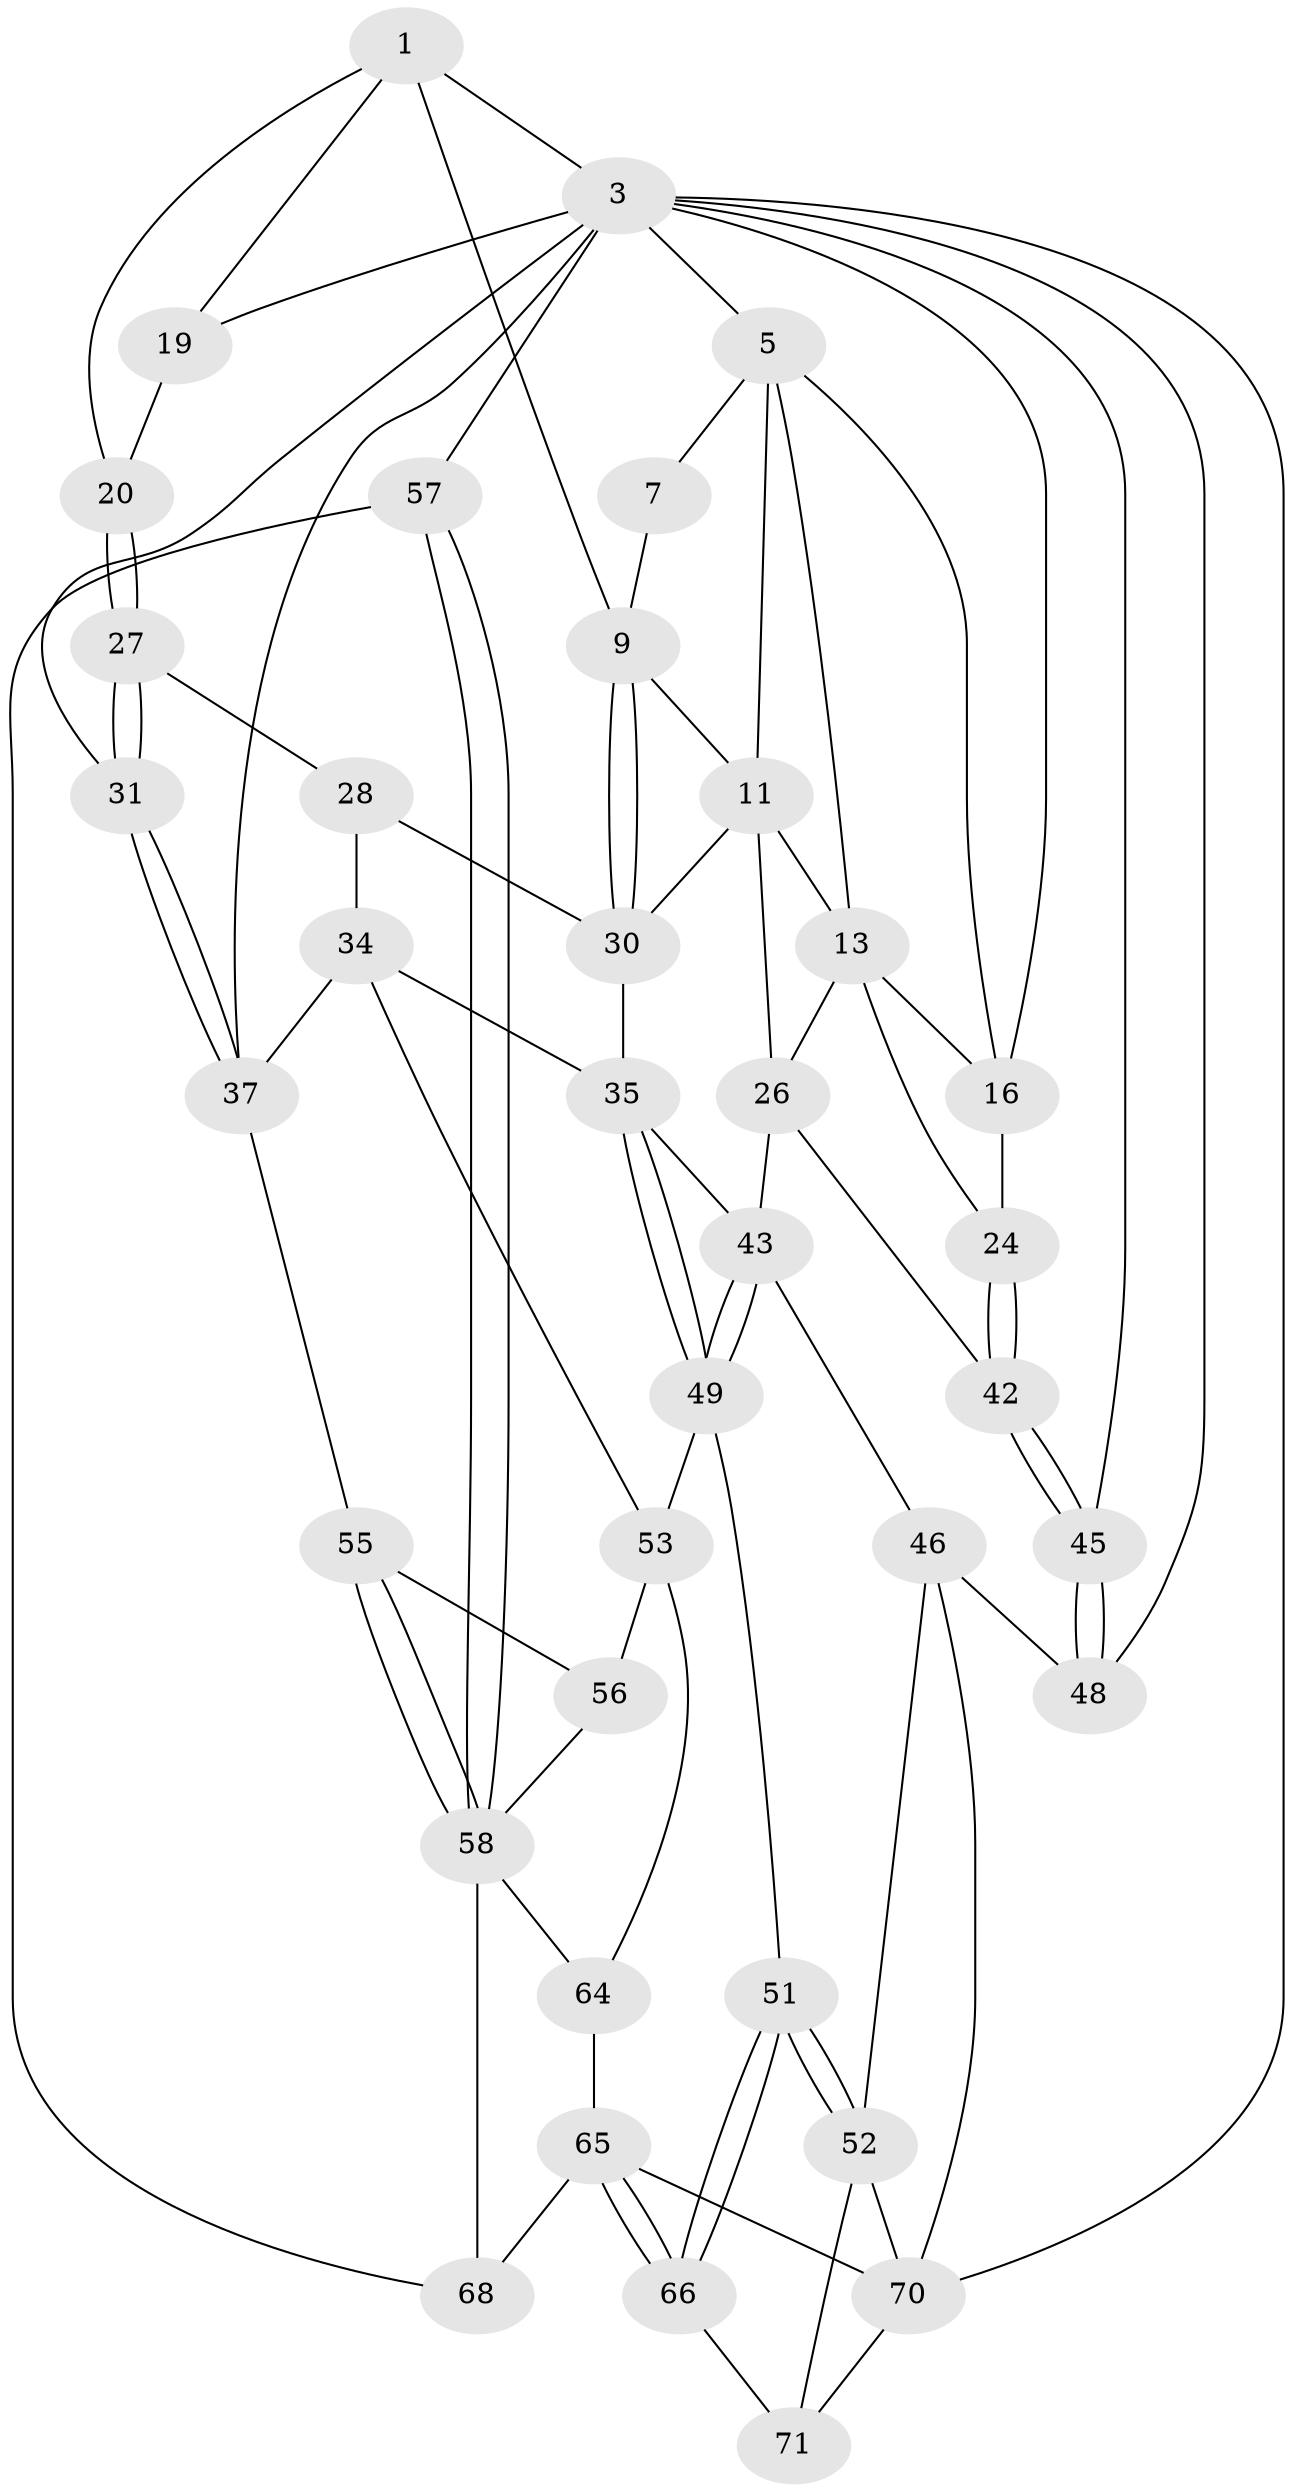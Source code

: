 // original degree distribution, {3: 0.02631578947368421, 4: 0.23684210526315788, 6: 0.21052631578947367, 5: 0.5263157894736842}
// Generated by graph-tools (version 1.1) at 2025/17/03/09/25 04:17:19]
// undirected, 38 vertices, 86 edges
graph export_dot {
graph [start="1"]
  node [color=gray90,style=filled];
  1 [pos="+0.6578275557213537+0",super="+2+8"];
  3 [pos="+1+0",super="+21+4"];
  5 [pos="+0+0",super="+15+6"];
  7 [pos="+0.43134884092065007+0"];
  9 [pos="+0.5405826176248885+0.13250813314470597",super="+10"];
  11 [pos="+0.29742159143838254+0.10554006446262043",super="+12+25"];
  13 [pos="+0.11489730605658166+0.0841980229047408",super="+14+23"];
  16 [pos="+0+0.17713031192023374",super="+17"];
  19 [pos="+0.8487945219426972+0.016154255570899473"];
  20 [pos="+0.7074527422861282+0.10230295275445062"];
  24 [pos="+0.03751560390858954+0.27768829437703296"];
  26 [pos="+0.27128762815029195+0.22935541877786172",super="+41"];
  27 [pos="+0.7446876715627407+0.2243231075180705"];
  28 [pos="+0.6944248094284702+0.23899944386949465",super="+29"];
  30 [pos="+0.5373031007351956+0.15738742421350704",super="+32"];
  31 [pos="+0.7596381135785903+0.2309489105034773"];
  34 [pos="+0.5846334385105163+0.48069920106418174",super="+38"];
  35 [pos="+0.47390952083905363+0.42519909222675534",super="+36"];
  37 [pos="+0.7662513386721479+0.40584959182822594",super="+40"];
  42 [pos="+0.1432952665881981+0.4505614367814657"];
  43 [pos="+0.21558175614358469+0.521623768738231",super="+44"];
  45 [pos="+0+0.5833927311247538"];
  46 [pos="+0.11905669950893387+0.663448349361164",super="+47"];
  48 [pos="+0+0.7661762473454817"];
  49 [pos="+0.34568117993080266+0.6277562644344172",super="+50"];
  51 [pos="+0.36860821831283186+0.7280146652530047"];
  52 [pos="+0.24580130110658216+0.7266488630678906",super="+69"];
  53 [pos="+0.6035366297012709+0.5422265821691578",super="+54"];
  55 [pos="+0.879961412926128+0.5861712380566448"];
  56 [pos="+0.6235769363622998+0.5533374980009284"];
  57 [pos="+1+1",super="+60"];
  58 [pos="+0.8493764863372748+0.7121446797585191",super="+61"];
  64 [pos="+0.5676528835581705+0.839750194983485"];
  65 [pos="+0.5465640362974485+0.8407219916102179",super="+75"];
  66 [pos="+0.4083831145187359+0.8171647933697287"];
  68 [pos="+0.8483797191304425+1"];
  70 [pos="+0.1973649640216079+0.8473265158483628",super="+72"];
  71 [pos="+0.3659821179005901+0.8638405782648232"];
  1 -- 3;
  1 -- 19;
  1 -- 20;
  1 -- 9;
  3 -- 19;
  3 -- 37;
  3 -- 57 [weight=3];
  3 -- 31;
  3 -- 48;
  3 -- 5;
  3 -- 70;
  3 -- 45;
  3 -- 16;
  5 -- 16;
  5 -- 11;
  5 -- 7;
  5 -- 13;
  7 -- 9;
  9 -- 30;
  9 -- 30;
  9 -- 11;
  11 -- 13;
  11 -- 26;
  11 -- 30;
  13 -- 16;
  13 -- 24;
  13 -- 26;
  16 -- 24;
  19 -- 20;
  20 -- 27;
  20 -- 27;
  24 -- 42;
  24 -- 42;
  26 -- 43;
  26 -- 42;
  27 -- 28;
  27 -- 31;
  27 -- 31;
  28 -- 34;
  28 -- 30;
  30 -- 35;
  31 -- 37;
  31 -- 37;
  34 -- 35;
  34 -- 53;
  34 -- 37;
  35 -- 49;
  35 -- 49;
  35 -- 43;
  37 -- 55;
  42 -- 45;
  42 -- 45;
  43 -- 49;
  43 -- 49;
  43 -- 46;
  45 -- 48;
  45 -- 48;
  46 -- 52;
  46 -- 48;
  46 -- 70;
  49 -- 51;
  49 -- 53;
  51 -- 52;
  51 -- 52;
  51 -- 66;
  51 -- 66;
  52 -- 70;
  52 -- 71;
  53 -- 56;
  53 -- 64;
  55 -- 56;
  55 -- 58;
  55 -- 58;
  56 -- 58;
  57 -- 58;
  57 -- 58;
  57 -- 68;
  58 -- 64;
  58 -- 68;
  64 -- 65;
  65 -- 66;
  65 -- 66;
  65 -- 68;
  65 -- 70 [weight=2];
  66 -- 71;
  70 -- 71;
}
